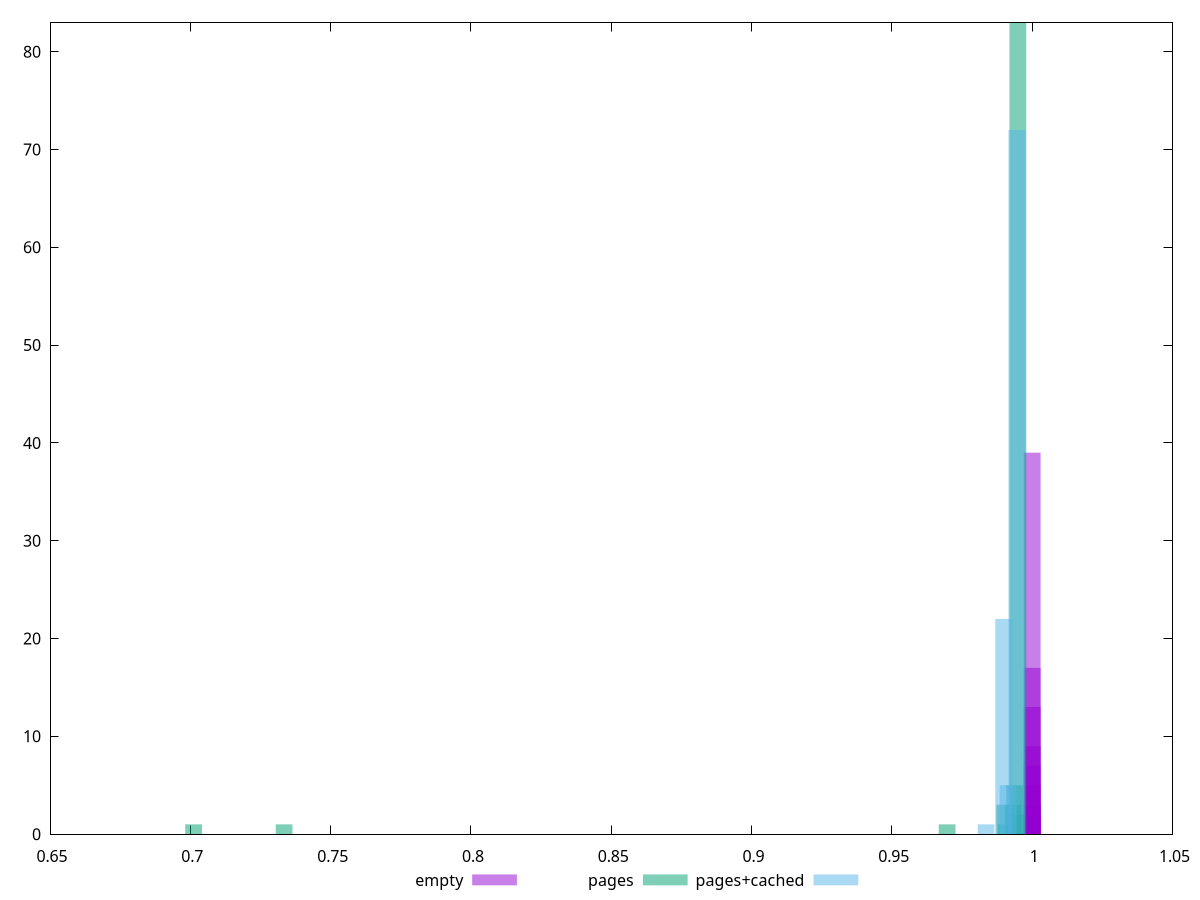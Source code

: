 $_empty <<EOF
0.999999675941123 1
0.999999731027504 9
0.9999997145015898 39
0.9999997034843136 5
0.9999997089929517 17
0.9999997200102279 13
0.9999996924670373 3
0.9999997255188658 7
0.9999996869583992 2
0.9999996979756755 3
0.9999996704324849 1
EOF
$_pages <<EOF
0.7011804195338062 1
0.9949023176830009 83
0.99431604642921 2
0.9907984189064651 1
0.9902121476526744 3
0.9937297751754192 5
0.9931435039216284 3
0.969692653769996 1
0.7334253384923005 1
EOF
$_pagesCached <<EOF
0.9945388542842366 72
0.9898402455238386 22
0.983575433843308 1
0.9914064484439713 5
EOF
set key outside below
set terminal pngcairo
set output "report_00004_2020-11-02T20-21-41.718Z/first-cpu-idle/first-cpu-idle_empty_pages_pages+cached+hist.png"
set boxwidth 0.005976386229873956
set style fill transparent solid 0.5 noborder
set yrange [0:83]
plot $_empty title "empty" with boxes ,$_pages title "pages" with boxes ,$_pagesCached title "pages+cached" with boxes ,
